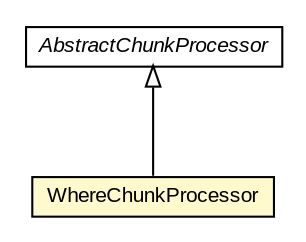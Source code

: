 #!/usr/local/bin/dot
#
# Class diagram 
# Generated by UMLGraph version R5_6-24-gf6e263 (http://www.umlgraph.org/)
#

digraph G {
	edge [fontname="arial",fontsize=10,labelfontname="arial",labelfontsize=10];
	node [fontname="arial",fontsize=10,shape=plaintext];
	nodesep=0.25;
	ranksep=0.5;
	// edu.arizona.biosemantics.semanticmarkup.markupelement.description.ling.extract.AbstractChunkProcessor
	c146568 [label=<<table title="edu.arizona.biosemantics.semanticmarkup.markupelement.description.ling.extract.AbstractChunkProcessor" border="0" cellborder="1" cellspacing="0" cellpadding="2" port="p" href="../AbstractChunkProcessor.html">
		<tr><td><table border="0" cellspacing="0" cellpadding="1">
<tr><td align="center" balign="center"><font face="arial italic"> AbstractChunkProcessor </font></td></tr>
		</table></td></tr>
		</table>>, URL="../AbstractChunkProcessor.html", fontname="arial", fontcolor="black", fontsize=10.0];
	// edu.arizona.biosemantics.semanticmarkup.markupelement.description.ling.extract.lib.WhereChunkProcessor
	c146569 [label=<<table title="edu.arizona.biosemantics.semanticmarkup.markupelement.description.ling.extract.lib.WhereChunkProcessor" border="0" cellborder="1" cellspacing="0" cellpadding="2" port="p" bgcolor="lemonChiffon" href="./WhereChunkProcessor.html">
		<tr><td><table border="0" cellspacing="0" cellpadding="1">
<tr><td align="center" balign="center"> WhereChunkProcessor </td></tr>
		</table></td></tr>
		</table>>, URL="./WhereChunkProcessor.html", fontname="arial", fontcolor="black", fontsize=10.0];
	//edu.arizona.biosemantics.semanticmarkup.markupelement.description.ling.extract.lib.WhereChunkProcessor extends edu.arizona.biosemantics.semanticmarkup.markupelement.description.ling.extract.AbstractChunkProcessor
	c146568:p -> c146569:p [dir=back,arrowtail=empty];
}

